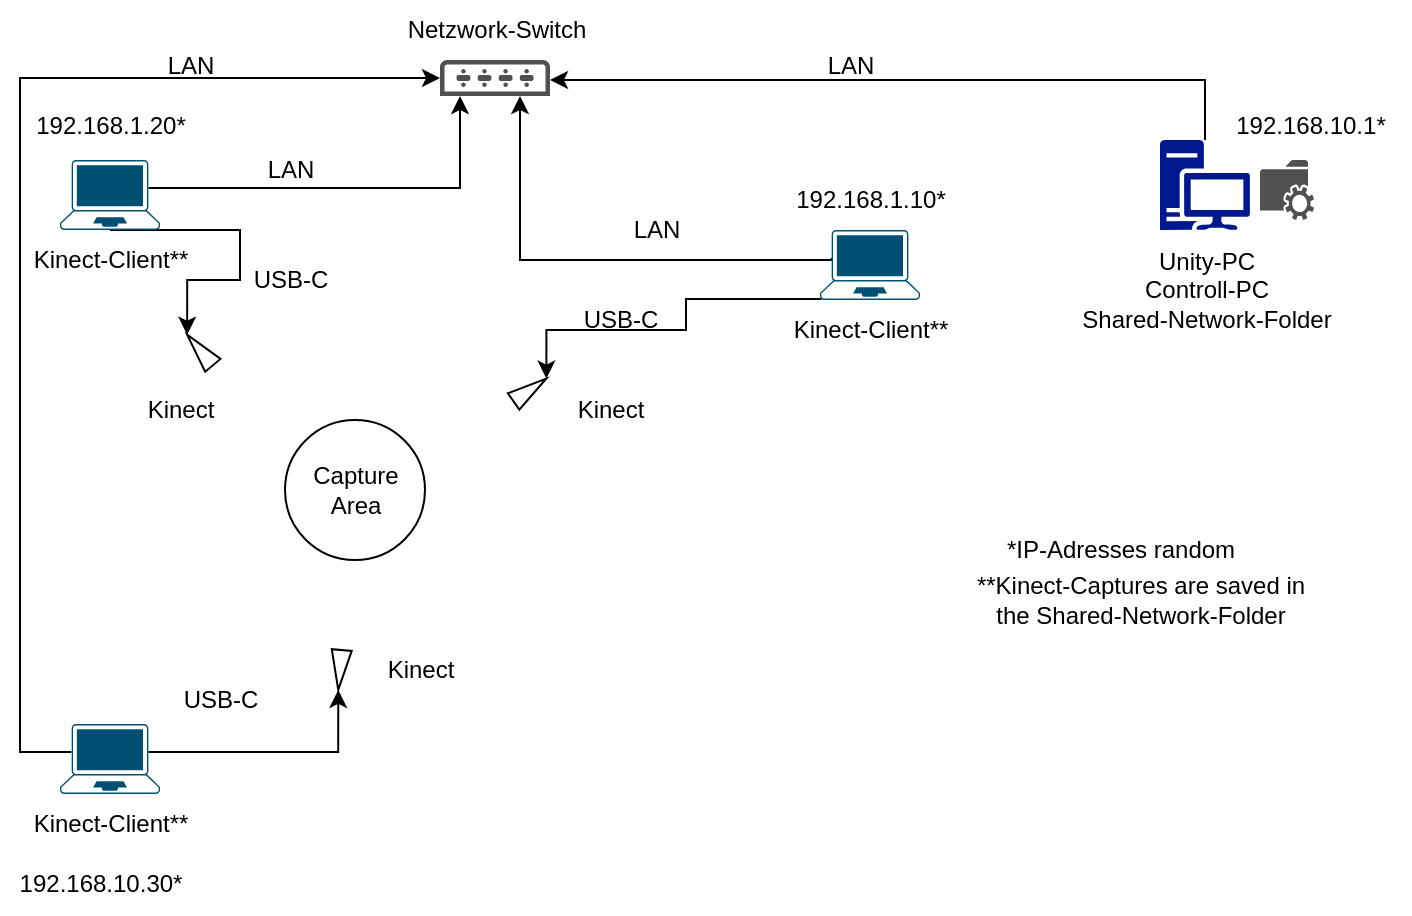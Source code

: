 <mxfile version="20.8.16" type="device"><diagram name="Page-1" id="e3a06f82-3646-2815-327d-82caf3d4e204"><mxGraphModel dx="2058" dy="1180" grid="1" gridSize="10" guides="1" tooltips="1" connect="1" arrows="1" fold="1" page="1" pageScale="1.5" pageWidth="1169" pageHeight="826" background="none" math="0" shadow="0"><root><mxCell id="0" style=";html=1;"/><mxCell id="1" style=";html=1;" parent="0"/><mxCell id="1AY0ZUFuk_rIQ-LaqKTE-10" style="edgeStyle=orthogonalEdgeStyle;rounded=0;orthogonalLoop=1;jettySize=auto;html=1;exitX=0.885;exitY=0.4;exitDx=0;exitDy=0;exitPerimeter=0;" parent="1" source="1AY0ZUFuk_rIQ-LaqKTE-1" target="1AY0ZUFuk_rIQ-LaqKTE-7" edge="1"><mxGeometry relative="1" as="geometry"><Array as="points"><mxPoint x="560" y="334"/></Array></mxGeometry></mxCell><mxCell id="1AY0ZUFuk_rIQ-LaqKTE-35" style="edgeStyle=orthogonalEdgeStyle;rounded=0;orthogonalLoop=1;jettySize=auto;html=1;exitX=0.5;exitY=1;exitDx=0;exitDy=0;exitPerimeter=0;entryX=1;entryY=0.5;entryDx=0;entryDy=0;" parent="1" source="1AY0ZUFuk_rIQ-LaqKTE-1" target="1AY0ZUFuk_rIQ-LaqKTE-26" edge="1"><mxGeometry relative="1" as="geometry"><Array as="points"><mxPoint x="450" y="355"/><mxPoint x="450" y="380"/><mxPoint x="424" y="380"/></Array></mxGeometry></mxCell><mxCell id="1AY0ZUFuk_rIQ-LaqKTE-1" value="" style="points=[[0.13,0.02,0],[0.5,0,0],[0.87,0.02,0],[0.885,0.4,0],[0.985,0.985,0],[0.5,1,0],[0.015,0.985,0],[0.115,0.4,0]];verticalLabelPosition=bottom;sketch=0;html=1;verticalAlign=top;aspect=fixed;align=center;pointerEvents=1;shape=mxgraph.cisco19.laptop;fillColor=#005073;strokeColor=none;" parent="1" vertex="1"><mxGeometry x="360" y="320" width="50" height="35" as="geometry"/></mxCell><mxCell id="1AY0ZUFuk_rIQ-LaqKTE-8" style="edgeStyle=orthogonalEdgeStyle;rounded=0;orthogonalLoop=1;jettySize=auto;html=1;exitX=0.115;exitY=0.4;exitDx=0;exitDy=0;exitPerimeter=0;" parent="1" source="1AY0ZUFuk_rIQ-LaqKTE-2" target="1AY0ZUFuk_rIQ-LaqKTE-7" edge="1"><mxGeometry relative="1" as="geometry"><Array as="points"><mxPoint x="590" y="370"/></Array></mxGeometry></mxCell><mxCell id="1AY0ZUFuk_rIQ-LaqKTE-46" style="edgeStyle=orthogonalEdgeStyle;rounded=0;orthogonalLoop=1;jettySize=auto;html=1;exitX=0.015;exitY=0.985;exitDx=0;exitDy=0;exitPerimeter=0;entryX=1;entryY=0.5;entryDx=0;entryDy=0;" parent="1" source="1AY0ZUFuk_rIQ-LaqKTE-2" target="1AY0ZUFuk_rIQ-LaqKTE-27" edge="1"><mxGeometry relative="1" as="geometry"><Array as="points"><mxPoint x="673" y="389"/><mxPoint x="673" y="405"/><mxPoint x="603" y="405"/></Array></mxGeometry></mxCell><mxCell id="1AY0ZUFuk_rIQ-LaqKTE-2" value="" style="points=[[0.13,0.02,0],[0.5,0,0],[0.87,0.02,0],[0.885,0.4,0],[0.985,0.985,0],[0.5,1,0],[0.015,0.985,0],[0.115,0.4,0]];verticalLabelPosition=bottom;sketch=0;html=1;verticalAlign=top;aspect=fixed;align=center;pointerEvents=1;shape=mxgraph.cisco19.laptop;fillColor=#005073;strokeColor=none;" parent="1" vertex="1"><mxGeometry x="740" y="355" width="50" height="35" as="geometry"/></mxCell><mxCell id="1AY0ZUFuk_rIQ-LaqKTE-11" style="edgeStyle=orthogonalEdgeStyle;rounded=0;orthogonalLoop=1;jettySize=auto;html=1;exitX=0.115;exitY=0.4;exitDx=0;exitDy=0;exitPerimeter=0;" parent="1" source="1AY0ZUFuk_rIQ-LaqKTE-3" target="1AY0ZUFuk_rIQ-LaqKTE-7" edge="1"><mxGeometry relative="1" as="geometry"><mxPoint x="385.303" y="280" as="targetPoint"/><mxPoint x="340" y="730" as="sourcePoint"/><Array as="points"><mxPoint x="340" y="616"/><mxPoint x="340" y="279"/></Array></mxGeometry></mxCell><mxCell id="1AY0ZUFuk_rIQ-LaqKTE-33" style="edgeStyle=orthogonalEdgeStyle;rounded=0;orthogonalLoop=1;jettySize=auto;html=1;entryX=1;entryY=0.5;entryDx=0;entryDy=0;exitX=0.885;exitY=0.4;exitDx=0;exitDy=0;exitPerimeter=0;" parent="1" source="1AY0ZUFuk_rIQ-LaqKTE-3" target="1AY0ZUFuk_rIQ-LaqKTE-24" edge="1"><mxGeometry relative="1" as="geometry"><mxPoint x="450" y="630" as="sourcePoint"/><Array as="points"><mxPoint x="499" y="616"/></Array></mxGeometry></mxCell><mxCell id="1AY0ZUFuk_rIQ-LaqKTE-3" value="" style="points=[[0.13,0.02,0],[0.5,0,0],[0.87,0.02,0],[0.885,0.4,0],[0.985,0.985,0],[0.5,1,0],[0.015,0.985,0],[0.115,0.4,0]];verticalLabelPosition=bottom;sketch=0;html=1;verticalAlign=top;aspect=fixed;align=center;pointerEvents=1;shape=mxgraph.cisco19.laptop;fillColor=#005073;strokeColor=none;" parent="1" vertex="1"><mxGeometry x="360" y="602" width="50" height="35" as="geometry"/></mxCell><mxCell id="1AY0ZUFuk_rIQ-LaqKTE-12" style="edgeStyle=orthogonalEdgeStyle;rounded=0;orthogonalLoop=1;jettySize=auto;html=1;" parent="1" source="1AY0ZUFuk_rIQ-LaqKTE-4" target="1AY0ZUFuk_rIQ-LaqKTE-7" edge="1"><mxGeometry relative="1" as="geometry"><mxPoint x="630" y="280" as="targetPoint"/><Array as="points"><mxPoint x="933" y="280"/></Array></mxGeometry></mxCell><mxCell id="1AY0ZUFuk_rIQ-LaqKTE-4" value="" style="sketch=0;aspect=fixed;pointerEvents=1;shadow=0;dashed=0;html=1;strokeColor=none;labelPosition=center;verticalLabelPosition=bottom;verticalAlign=top;align=center;fillColor=#00188D;shape=mxgraph.mscae.enterprise.workstation_client" parent="1" vertex="1"><mxGeometry x="910" y="310" width="45" height="45" as="geometry"/></mxCell><mxCell id="1AY0ZUFuk_rIQ-LaqKTE-7" value="" style="sketch=0;pointerEvents=1;shadow=0;dashed=0;html=1;strokeColor=none;fillColor=#505050;labelPosition=center;verticalLabelPosition=bottom;verticalAlign=top;outlineConnect=0;align=center;shape=mxgraph.office.devices.switch;" parent="1" vertex="1"><mxGeometry x="550" y="270" width="55" height="18" as="geometry"/></mxCell><mxCell id="1AY0ZUFuk_rIQ-LaqKTE-13" value="Netzwork-Switch" style="text;html=1;align=center;verticalAlign=middle;resizable=0;points=[];autosize=1;strokeColor=none;fillColor=none;" parent="1" vertex="1"><mxGeometry x="522.5" y="240" width="110" height="30" as="geometry"/></mxCell><mxCell id="1AY0ZUFuk_rIQ-LaqKTE-14" value="Kinect-Client**" style="text;html=1;align=center;verticalAlign=middle;resizable=0;points=[];autosize=1;strokeColor=none;fillColor=none;" parent="1" vertex="1"><mxGeometry x="335" y="355" width="100" height="30" as="geometry"/></mxCell><mxCell id="1AY0ZUFuk_rIQ-LaqKTE-15" value="Kinect-Client**" style="text;html=1;align=center;verticalAlign=middle;resizable=0;points=[];autosize=1;strokeColor=none;fillColor=none;" parent="1" vertex="1"><mxGeometry x="715" y="390" width="100" height="30" as="geometry"/></mxCell><mxCell id="1AY0ZUFuk_rIQ-LaqKTE-16" value="Kinect-Client**" style="text;html=1;align=center;verticalAlign=middle;resizable=0;points=[];autosize=1;strokeColor=none;fillColor=none;" parent="1" vertex="1"><mxGeometry x="335" y="637" width="100" height="30" as="geometry"/></mxCell><mxCell id="1AY0ZUFuk_rIQ-LaqKTE-17" value="LAN" style="text;html=1;align=center;verticalAlign=middle;resizable=0;points=[];autosize=1;strokeColor=none;fillColor=none;" parent="1" vertex="1"><mxGeometry x="632.5" y="340" width="50" height="30" as="geometry"/></mxCell><mxCell id="1AY0ZUFuk_rIQ-LaqKTE-18" value="LAN" style="text;html=1;align=center;verticalAlign=middle;resizable=0;points=[];autosize=1;strokeColor=none;fillColor=none;" parent="1" vertex="1"><mxGeometry x="450" y="310" width="50" height="30" as="geometry"/></mxCell><mxCell id="1AY0ZUFuk_rIQ-LaqKTE-19" value="LAN" style="text;html=1;align=center;verticalAlign=middle;resizable=0;points=[];autosize=1;strokeColor=none;fillColor=none;" parent="1" vertex="1"><mxGeometry x="730" y="258" width="50" height="30" as="geometry"/></mxCell><mxCell id="1AY0ZUFuk_rIQ-LaqKTE-20" value="LAN" style="text;html=1;align=center;verticalAlign=middle;resizable=0;points=[];autosize=1;strokeColor=none;fillColor=none;" parent="1" vertex="1"><mxGeometry x="400" y="258" width="50" height="30" as="geometry"/></mxCell><mxCell id="1AY0ZUFuk_rIQ-LaqKTE-23" value="Unity-PC&lt;br&gt;Controll-PC&lt;br&gt;Shared-Network-Folder" style="text;html=1;align=center;verticalAlign=middle;resizable=0;points=[];autosize=1;strokeColor=none;fillColor=none;" parent="1" vertex="1"><mxGeometry x="857.5" y="355" width="150" height="60" as="geometry"/></mxCell><mxCell id="1AY0ZUFuk_rIQ-LaqKTE-24" value="" style="triangle;whiteSpace=wrap;html=1;rotation=95;" parent="1" vertex="1"><mxGeometry x="490.0" y="570" width="20" height="10" as="geometry"/></mxCell><mxCell id="1AY0ZUFuk_rIQ-LaqKTE-25" value="Capture&lt;br&gt;Area" style="ellipse;whiteSpace=wrap;html=1;aspect=fixed;" parent="1" vertex="1"><mxGeometry x="472.5" y="450" width="70" height="70" as="geometry"/></mxCell><mxCell id="1AY0ZUFuk_rIQ-LaqKTE-26" value="" style="triangle;whiteSpace=wrap;html=1;rotation=-130;" parent="1" vertex="1"><mxGeometry x="420.0" y="410" width="20" height="10" as="geometry"/></mxCell><mxCell id="1AY0ZUFuk_rIQ-LaqKTE-27" value="" style="triangle;whiteSpace=wrap;html=1;rotation=-35;" parent="1" vertex="1"><mxGeometry x="585" y="430" width="20" height="10" as="geometry"/></mxCell><mxCell id="1AY0ZUFuk_rIQ-LaqKTE-28" value="Kinect&lt;br&gt;" style="text;html=1;align=center;verticalAlign=middle;resizable=0;points=[];autosize=1;strokeColor=none;fillColor=none;" parent="1" vertex="1"><mxGeometry x="510" y="560" width="60" height="30" as="geometry"/></mxCell><mxCell id="1AY0ZUFuk_rIQ-LaqKTE-29" value="Kinect&lt;br&gt;" style="text;html=1;align=center;verticalAlign=middle;resizable=0;points=[];autosize=1;strokeColor=none;fillColor=none;" parent="1" vertex="1"><mxGeometry x="605" y="430" width="60" height="30" as="geometry"/></mxCell><mxCell id="1AY0ZUFuk_rIQ-LaqKTE-30" value="Kinect&lt;br&gt;" style="text;html=1;align=center;verticalAlign=middle;resizable=0;points=[];autosize=1;strokeColor=none;fillColor=none;" parent="1" vertex="1"><mxGeometry x="390" y="430" width="60" height="30" as="geometry"/></mxCell><mxCell id="1AY0ZUFuk_rIQ-LaqKTE-34" value="USB-C" style="text;html=1;align=center;verticalAlign=middle;resizable=0;points=[];autosize=1;strokeColor=none;fillColor=none;" parent="1" vertex="1"><mxGeometry x="410" y="575" width="60" height="30" as="geometry"/></mxCell><mxCell id="1AY0ZUFuk_rIQ-LaqKTE-36" value="USB-C" style="text;html=1;align=center;verticalAlign=middle;resizable=0;points=[];autosize=1;strokeColor=none;fillColor=none;" parent="1" vertex="1"><mxGeometry x="445" y="365" width="60" height="30" as="geometry"/></mxCell><mxCell id="1AY0ZUFuk_rIQ-LaqKTE-38" value="USB-C" style="text;html=1;align=center;verticalAlign=middle;resizable=0;points=[];autosize=1;strokeColor=none;fillColor=none;" parent="1" vertex="1"><mxGeometry x="610" y="385" width="60" height="30" as="geometry"/></mxCell><mxCell id="1AY0ZUFuk_rIQ-LaqKTE-39" value="192.168.1.10*" style="text;html=1;align=center;verticalAlign=middle;resizable=0;points=[];autosize=1;strokeColor=none;fillColor=none;" parent="1" vertex="1"><mxGeometry x="715" y="325" width="100" height="30" as="geometry"/></mxCell><mxCell id="1AY0ZUFuk_rIQ-LaqKTE-40" value="192.168.1.20*" style="text;html=1;align=center;verticalAlign=middle;resizable=0;points=[];autosize=1;strokeColor=none;fillColor=none;" parent="1" vertex="1"><mxGeometry x="335" y="288" width="100" height="30" as="geometry"/></mxCell><mxCell id="1AY0ZUFuk_rIQ-LaqKTE-41" value="192.168.10.30*" style="text;html=1;align=center;verticalAlign=middle;resizable=0;points=[];autosize=1;strokeColor=none;fillColor=none;" parent="1" vertex="1"><mxGeometry x="330" y="667" width="100" height="30" as="geometry"/></mxCell><mxCell id="1AY0ZUFuk_rIQ-LaqKTE-42" value="192.168.10.1*" style="text;html=1;align=center;verticalAlign=middle;resizable=0;points=[];autosize=1;strokeColor=none;fillColor=none;" parent="1" vertex="1"><mxGeometry x="935" y="288" width="100" height="30" as="geometry"/></mxCell><mxCell id="1AY0ZUFuk_rIQ-LaqKTE-43" value="" style="sketch=0;pointerEvents=1;shadow=0;dashed=0;html=1;strokeColor=none;fillColor=#505050;labelPosition=center;verticalLabelPosition=bottom;verticalAlign=top;outlineConnect=0;align=center;shape=mxgraph.office.services.network_file_share_service;" parent="1" vertex="1"><mxGeometry x="960" y="320" width="27" height="30" as="geometry"/></mxCell><mxCell id="1AY0ZUFuk_rIQ-LaqKTE-44" value="*IP-Adresses random" style="text;html=1;align=center;verticalAlign=middle;resizable=0;points=[];autosize=1;strokeColor=none;fillColor=none;" parent="1" vertex="1"><mxGeometry x="820" y="500" width="140" height="30" as="geometry"/></mxCell><mxCell id="1AY0ZUFuk_rIQ-LaqKTE-45" value="**Kinect-Captures are saved in &lt;br&gt;the Shared-Network-Folder" style="text;html=1;align=center;verticalAlign=middle;resizable=0;points=[];autosize=1;strokeColor=none;fillColor=none;" parent="1" vertex="1"><mxGeometry x="805" y="520" width="190" height="40" as="geometry"/></mxCell></root></mxGraphModel></diagram></mxfile>
